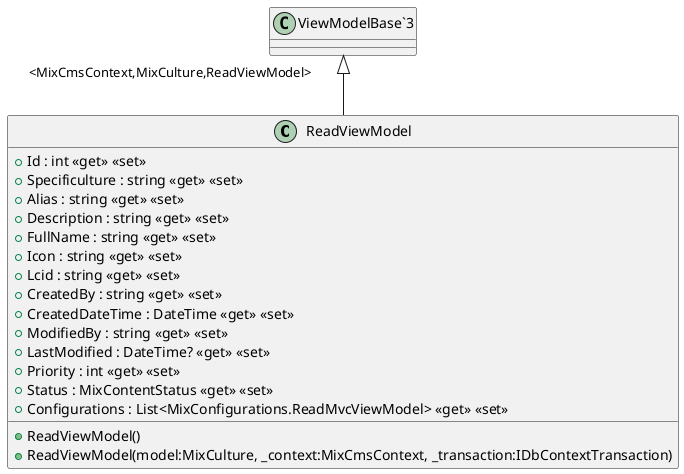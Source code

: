@startuml
class ReadViewModel {
    + Id : int <<get>> <<set>>
    + Specificulture : string <<get>> <<set>>
    + Alias : string <<get>> <<set>>
    + Description : string <<get>> <<set>>
    + FullName : string <<get>> <<set>>
    + Icon : string <<get>> <<set>>
    + Lcid : string <<get>> <<set>>
    + CreatedBy : string <<get>> <<set>>
    + CreatedDateTime : DateTime <<get>> <<set>>
    + ModifiedBy : string <<get>> <<set>>
    + LastModified : DateTime? <<get>> <<set>>
    + Priority : int <<get>> <<set>>
    + Status : MixContentStatus <<get>> <<set>>
    + Configurations : List<MixConfigurations.ReadMvcViewModel> <<get>> <<set>>
    + ReadViewModel()
    + ReadViewModel(model:MixCulture, _context:MixCmsContext, _transaction:IDbContextTransaction)
}
"ViewModelBase`3" "<MixCmsContext,MixCulture,ReadViewModel>" <|-- ReadViewModel
@enduml
